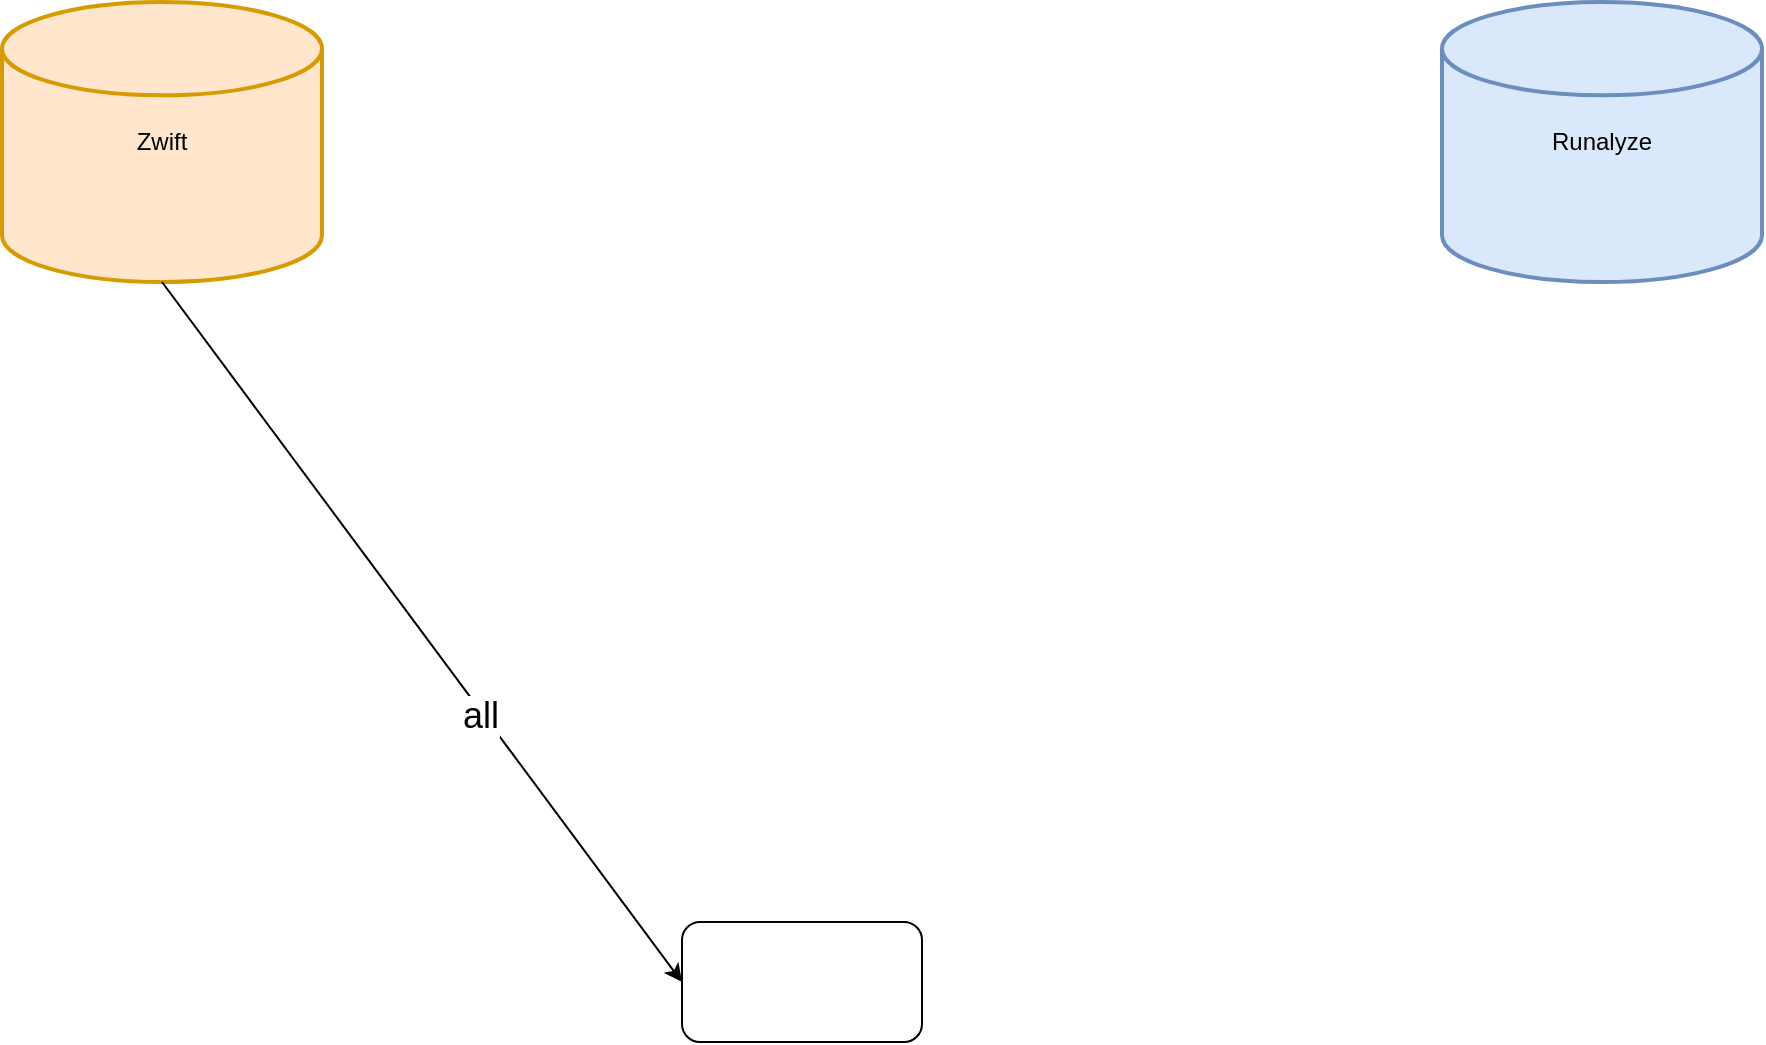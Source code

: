 <mxfile version="24.7.17">
  <diagram name="Seite-1" id="9-1PMdvNmI3J9VfJTqBf">
    <mxGraphModel dx="1673" dy="1539" grid="1" gridSize="10" guides="1" tooltips="1" connect="1" arrows="1" fold="1" page="1" pageScale="1" pageWidth="1169" pageHeight="827" math="0" shadow="0">
      <root>
        <mxCell id="0" />
        <mxCell id="1" parent="0" />
        <mxCell id="KKLEa0qMI-fYvJ64GPeZ-2" value="" style="rounded=1;whiteSpace=wrap;html=1;" vertex="1" parent="1">
          <mxGeometry x="480" y="540" width="120" height="60" as="geometry" />
        </mxCell>
        <mxCell id="KKLEa0qMI-fYvJ64GPeZ-5" value="Zwift" style="strokeWidth=2;html=1;shape=mxgraph.flowchart.database;whiteSpace=wrap;fillColor=#ffe6cc;strokeColor=#d79b00;" vertex="1" parent="1">
          <mxGeometry x="140" y="80" width="160" height="140" as="geometry" />
        </mxCell>
        <mxCell id="KKLEa0qMI-fYvJ64GPeZ-7" value="Runalyze" style="strokeWidth=2;html=1;shape=mxgraph.flowchart.database;whiteSpace=wrap;fillColor=#dae8fc;strokeColor=#6c8ebf;" vertex="1" parent="1">
          <mxGeometry x="860" y="80" width="160" height="140" as="geometry" />
        </mxCell>
        <mxCell id="KKLEa0qMI-fYvJ64GPeZ-8" value="" style="endArrow=classic;html=1;rounded=0;exitX=0.5;exitY=1;exitDx=0;exitDy=0;exitPerimeter=0;entryX=0;entryY=0.5;entryDx=0;entryDy=0;" edge="1" parent="1" source="KKLEa0qMI-fYvJ64GPeZ-5" target="KKLEa0qMI-fYvJ64GPeZ-2">
          <mxGeometry width="50" height="50" relative="1" as="geometry">
            <mxPoint x="590" y="500" as="sourcePoint" />
            <mxPoint x="470" y="560" as="targetPoint" />
          </mxGeometry>
        </mxCell>
        <mxCell id="KKLEa0qMI-fYvJ64GPeZ-9" value="&lt;font style=&quot;font-size: 18px;&quot;&gt;all&lt;/font&gt;" style="edgeLabel;html=1;align=center;verticalAlign=middle;resizable=0;points=[];" vertex="1" connectable="0" parent="KKLEa0qMI-fYvJ64GPeZ-8">
          <mxGeometry x="0.231" y="-2" relative="1" as="geometry">
            <mxPoint as="offset" />
          </mxGeometry>
        </mxCell>
      </root>
    </mxGraphModel>
  </diagram>
</mxfile>
